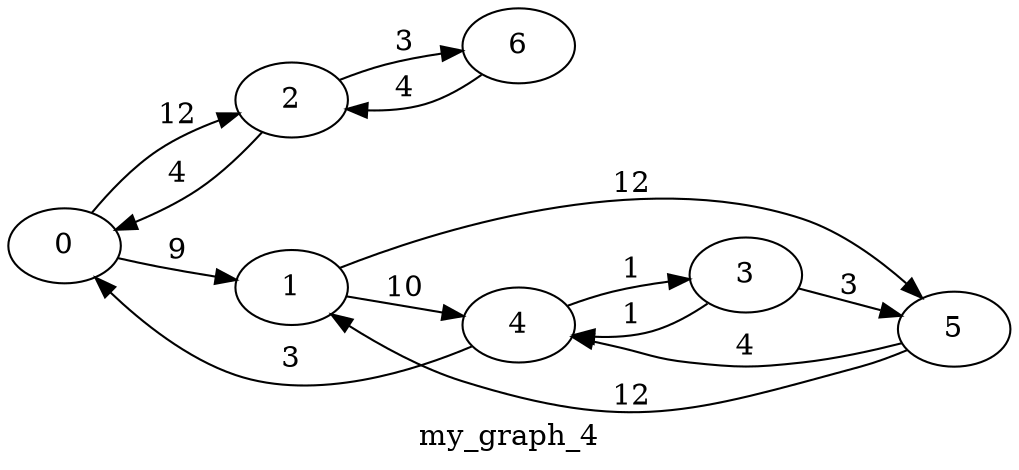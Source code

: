  digraph g{   rankdir = LR 0-> 2 [label = "12"]
2-> 6 [label = "3"]
6-> 2 [label = "4"]
2-> 0 [label = "4"]
0-> 1 [label = "9"]
1-> 4 [label = "10"]
4-> 3 [label = "1"]
3-> 5 [label = "3"]
5-> 1 [label = "12"]
1-> 5 [label = "12"]
3-> 4 [label = "1"]
4-> 0 [label = "3"]
5-> 4 [label = "4"]
label =  my_graph_4 } 